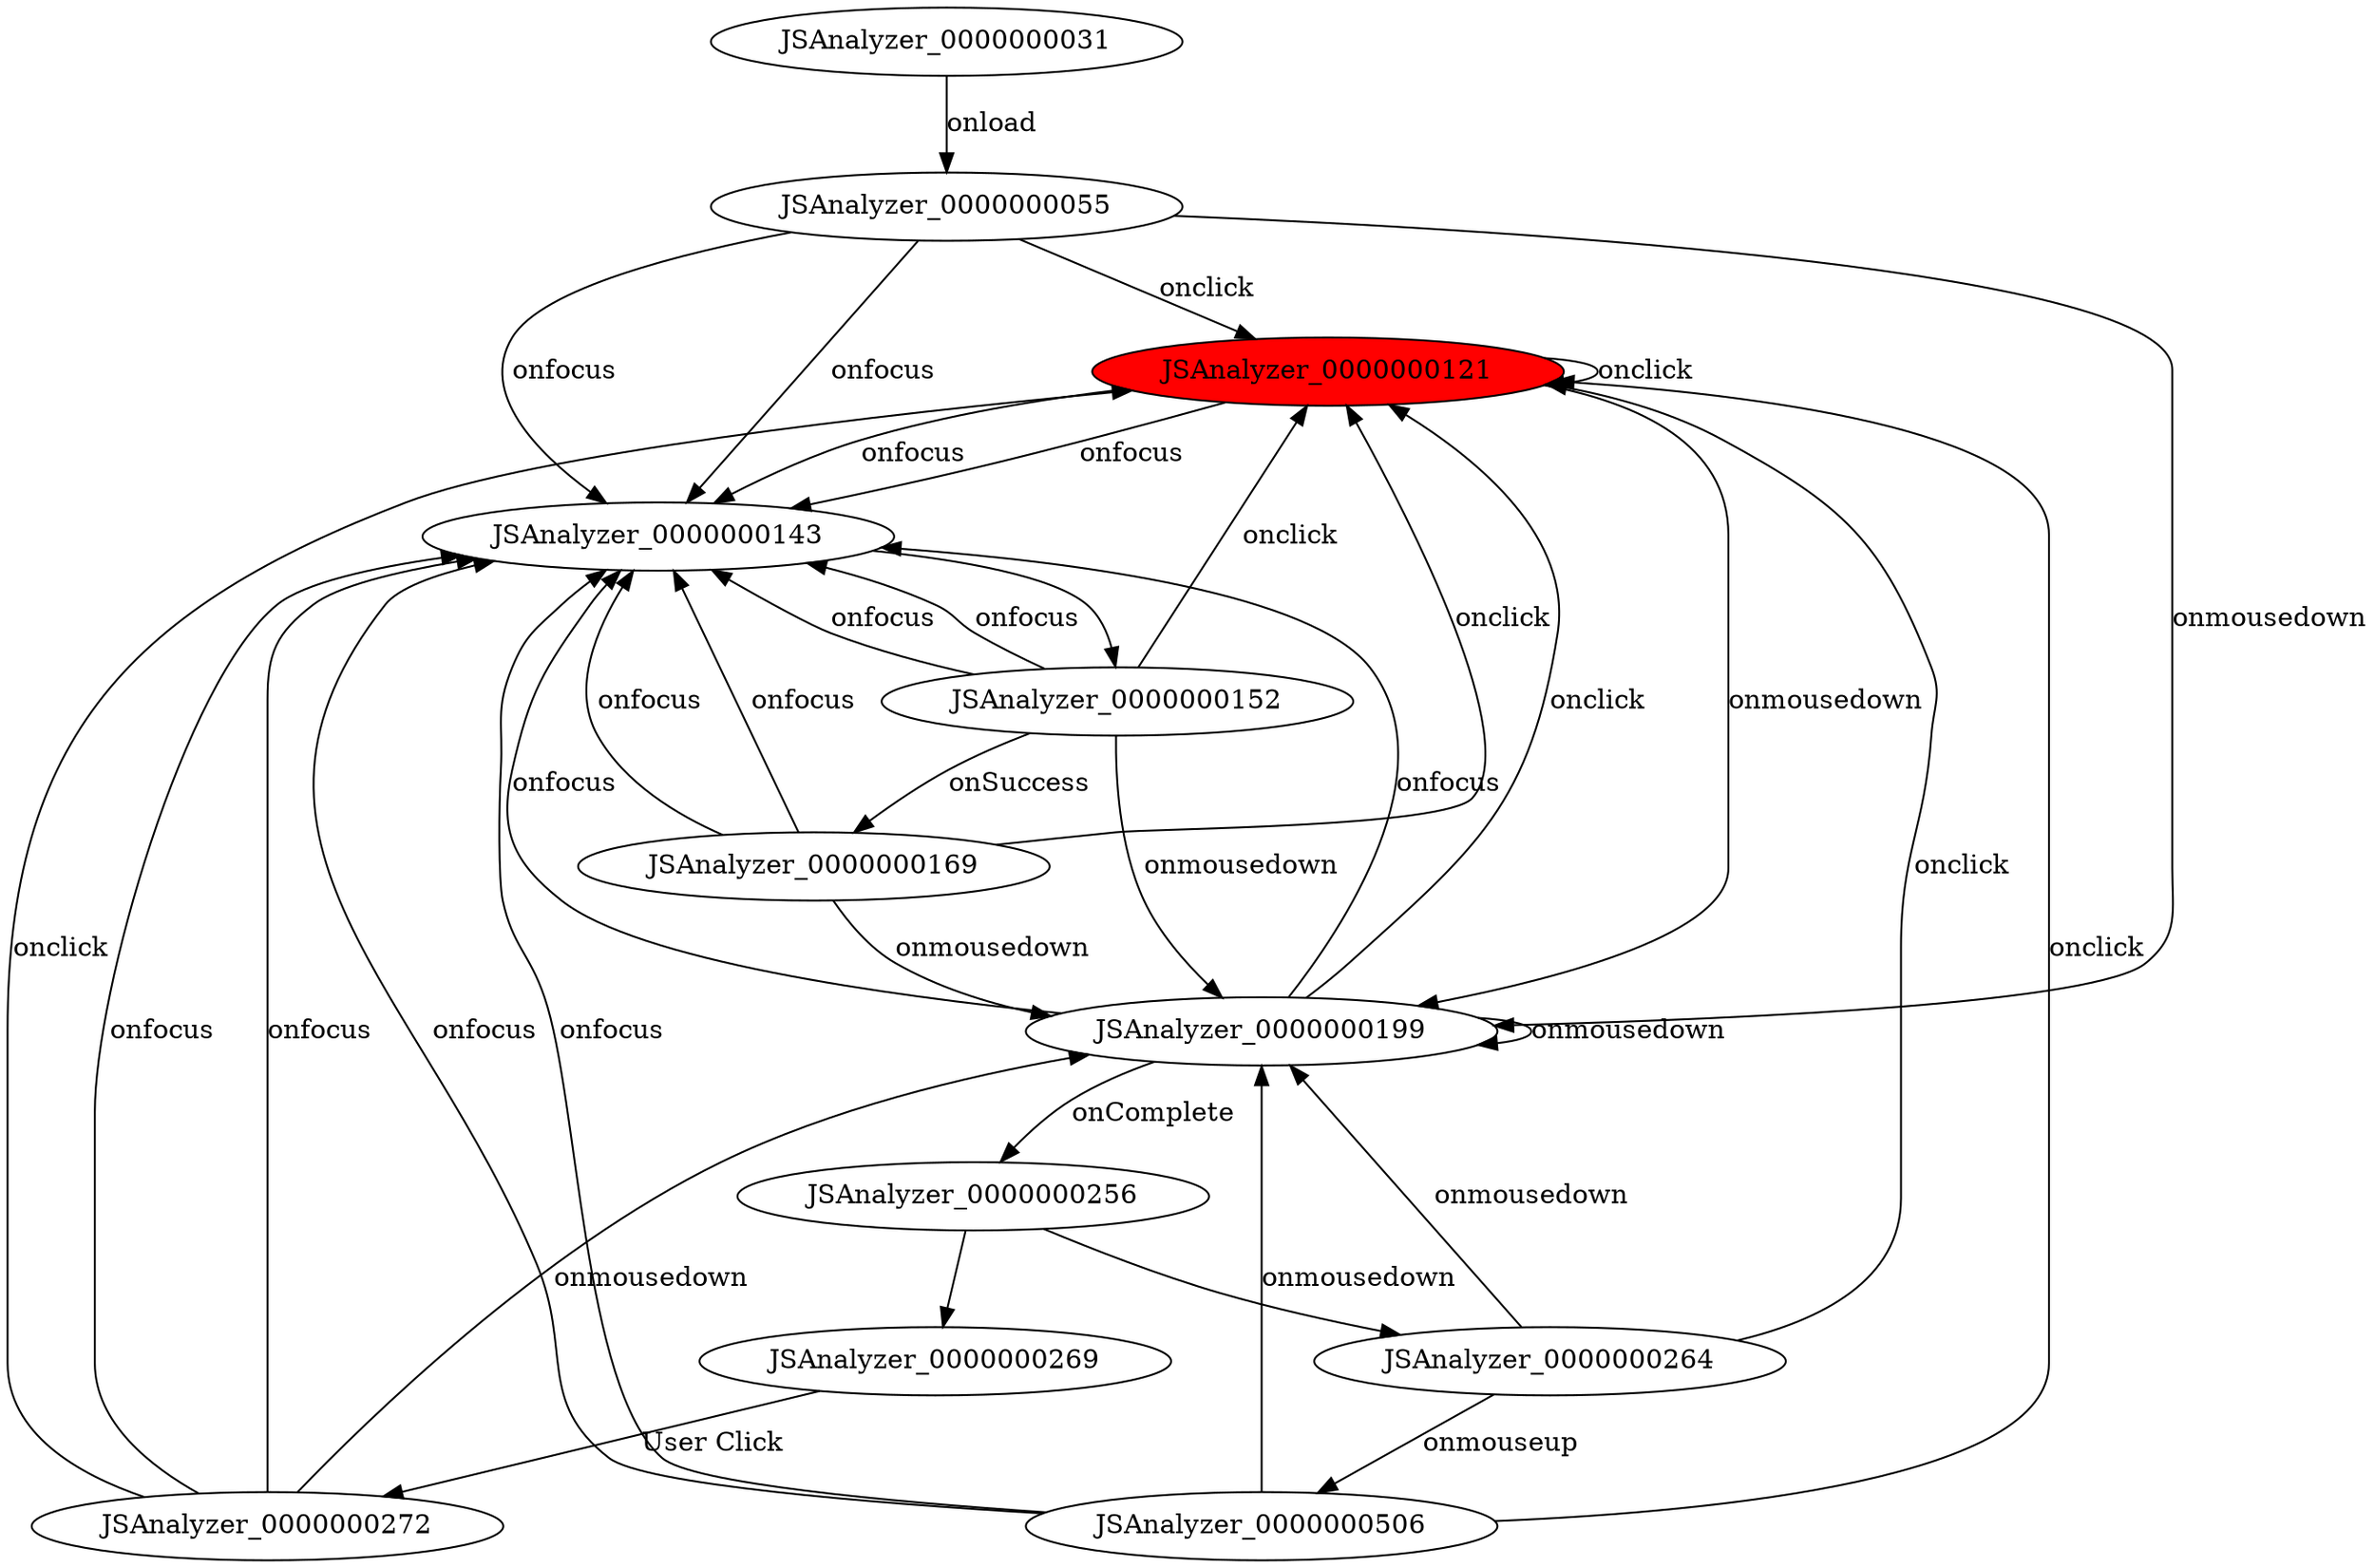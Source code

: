 digraph FSM {
JSAnalyzer_0000000031 [];
JSAnalyzer_0000000055 [];
JSAnalyzer_0000000121 [style=filled,fillcolor=red];
JSAnalyzer_0000000143 [];
JSAnalyzer_0000000152 [];
JSAnalyzer_0000000169 [];
JSAnalyzer_0000000199 [];
JSAnalyzer_0000000256 [];
JSAnalyzer_0000000264 [];
JSAnalyzer_0000000269 [];
JSAnalyzer_0000000506 [];
JSAnalyzer_0000000272 [];
JSAnalyzer_0000000143 -> JSAnalyzer_0000000152 []
JSAnalyzer_0000000256 -> JSAnalyzer_0000000264 []
JSAnalyzer_0000000256 -> JSAnalyzer_0000000269 []
JSAnalyzer_0000000031 -> JSAnalyzer_0000000055 [label="onload"]
JSAnalyzer_0000000055 -> JSAnalyzer_0000000143 [label="onfocus"]
JSAnalyzer_0000000055 -> JSAnalyzer_0000000143 [label="onfocus"]
JSAnalyzer_0000000055 -> JSAnalyzer_0000000199 [label="onmousedown"]
JSAnalyzer_0000000055 -> JSAnalyzer_0000000121 [label="onclick"]
JSAnalyzer_0000000121 -> JSAnalyzer_0000000143 [label="onfocus"]
JSAnalyzer_0000000121 -> JSAnalyzer_0000000143 [label="onfocus"]
JSAnalyzer_0000000121 -> JSAnalyzer_0000000199 [label="onmousedown"]
JSAnalyzer_0000000121 -> JSAnalyzer_0000000121 [label="onclick"]
JSAnalyzer_0000000152 -> JSAnalyzer_0000000169 [label="onSuccess"]
JSAnalyzer_0000000152 -> JSAnalyzer_0000000143 [label="onfocus"]
JSAnalyzer_0000000152 -> JSAnalyzer_0000000143 [label="onfocus"]
JSAnalyzer_0000000152 -> JSAnalyzer_0000000199 [label="onmousedown"]
JSAnalyzer_0000000152 -> JSAnalyzer_0000000121 [label="onclick"]
JSAnalyzer_0000000169 -> JSAnalyzer_0000000143 [label="onfocus"]
JSAnalyzer_0000000169 -> JSAnalyzer_0000000143 [label="onfocus"]
JSAnalyzer_0000000169 -> JSAnalyzer_0000000199 [label="onmousedown"]
JSAnalyzer_0000000169 -> JSAnalyzer_0000000121 [label="onclick"]
JSAnalyzer_0000000199 -> JSAnalyzer_0000000256 [label="onComplete"]
JSAnalyzer_0000000199 -> JSAnalyzer_0000000143 [label="onfocus"]
JSAnalyzer_0000000199 -> JSAnalyzer_0000000143 [label="onfocus"]
JSAnalyzer_0000000199 -> JSAnalyzer_0000000199 [label="onmousedown"]
JSAnalyzer_0000000199 -> JSAnalyzer_0000000121 [label="onclick"]
JSAnalyzer_0000000264 -> JSAnalyzer_0000000506 [label="onmouseup"]
JSAnalyzer_0000000264 -> JSAnalyzer_0000000199 [label="onmousedown"]
JSAnalyzer_0000000264 -> JSAnalyzer_0000000121 [label="onclick"]
JSAnalyzer_0000000269 -> JSAnalyzer_0000000272 [label="User Click"]
JSAnalyzer_0000000506 -> JSAnalyzer_0000000143 [label="onfocus"]
JSAnalyzer_0000000506 -> JSAnalyzer_0000000143 [label="onfocus"]
JSAnalyzer_0000000506 -> JSAnalyzer_0000000199 [label="onmousedown"]
JSAnalyzer_0000000506 -> JSAnalyzer_0000000121 [label="onclick"]
JSAnalyzer_0000000272 -> JSAnalyzer_0000000143 [label="onfocus"]
JSAnalyzer_0000000272 -> JSAnalyzer_0000000143 [label="onfocus"]
JSAnalyzer_0000000272 -> JSAnalyzer_0000000199 [label="onmousedown"]
JSAnalyzer_0000000272 -> JSAnalyzer_0000000121 [label="onclick"]
}

